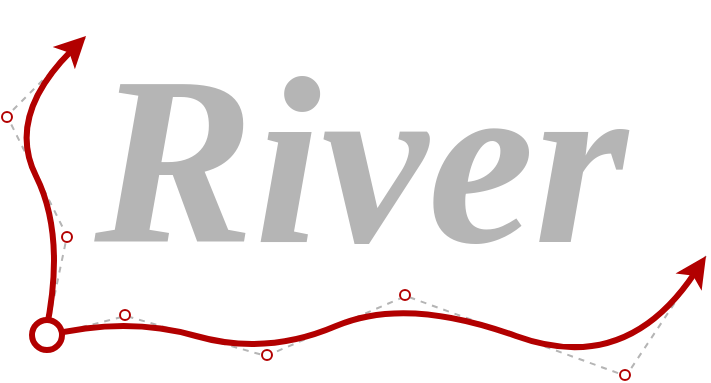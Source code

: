 <mxfile version="20.6.2" type="device"><diagram id="gxiH1uphTqOKmhbAeGbz" name="Page-1"><mxGraphModel dx="687" dy="454" grid="1" gridSize="10" guides="1" tooltips="1" connect="1" arrows="1" fold="1" page="1" pageScale="1" pageWidth="850" pageHeight="1100" math="1" shadow="0"><root><mxCell id="0"/><mxCell id="1" parent="0"/><mxCell id="MgZEq0MnU--JpNlM2ysW-15" value="" style="endArrow=none;html=1;rounded=0;strokeColor=#B5B5B5;strokeWidth=1;endFill=0;sketch=0;shadow=0;dashed=1;" edge="1" parent="1"><mxGeometry width="50" height="50" relative="1" as="geometry"><mxPoint x="30.0" y="410" as="sourcePoint"/><mxPoint x="360" y="370" as="targetPoint"/><Array as="points"><mxPoint x="70" y="400"/><mxPoint x="140" y="420"/><mxPoint x="210" y="390"/><mxPoint x="320" y="430"/></Array></mxGeometry></mxCell><mxCell id="MgZEq0MnU--JpNlM2ysW-11" value="" style="endArrow=none;html=1;rounded=0;strokeColor=#B5B5B5;strokeWidth=1;endFill=0;sketch=0;shadow=0;dashed=1;" edge="1" parent="1"><mxGeometry width="50" height="50" relative="1" as="geometry"><mxPoint x="30.5" y="407.65" as="sourcePoint"/><mxPoint x="50.5" y="260" as="targetPoint"/><Array as="points"><mxPoint x="40.5" y="360"/><mxPoint x="10.5" y="300"/></Array></mxGeometry></mxCell><mxCell id="MgZEq0MnU--JpNlM2ysW-9" value="" style="curved=1;endArrow=classic;html=1;rounded=1;strokeColor=#B20000;strokeWidth=3;endFill=1;" edge="1" parent="1"><mxGeometry width="50" height="50" relative="1" as="geometry"><mxPoint x="30" y="407.65" as="sourcePoint"/><mxPoint x="50" y="260" as="targetPoint"/><Array as="points"><mxPoint x="40" y="360"/><mxPoint x="10" y="300"/></Array></mxGeometry></mxCell><mxCell id="MgZEq0MnU--JpNlM2ysW-8" value="" style="curved=1;endArrow=classic;html=1;rounded=1;strokeColor=#B20000;strokeWidth=3;endFill=1;" edge="1" parent="1"><mxGeometry width="50" height="50" relative="1" as="geometry"><mxPoint x="30" y="410" as="sourcePoint"/><mxPoint x="360" y="370" as="targetPoint"/><Array as="points"><mxPoint x="70" y="400"/><mxPoint x="140" y="420"/><mxPoint x="210" y="390"/><mxPoint x="320" y="430"/></Array></mxGeometry></mxCell><mxCell id="BzfdoMLb6O4C_OLWgEe9-52" value="" style="ellipse;whiteSpace=wrap;html=1;aspect=fixed;rounded=1;shadow=0;sketch=0;strokeColor=#B20000;strokeWidth=3;fillColor=#FFFFFF;" parent="1" vertex="1"><mxGeometry x="23" y="402" width="15" height="15" as="geometry"/></mxCell><mxCell id="MgZEq0MnU--JpNlM2ysW-10" value="River" style="text;html=1;align=center;verticalAlign=middle;resizable=0;points=[];autosize=1;strokeColor=none;fillColor=none;fontFamily=Dancing Script;fontStyle=3;fontSize=120;fontColor=#B5B5B5;labelBorderColor=none;labelBackgroundColor=none;" vertex="1" parent="1"><mxGeometry x="57" y="242" width="260" height="160" as="geometry"/></mxCell><mxCell id="MgZEq0MnU--JpNlM2ysW-12" value="" style="ellipse;whiteSpace=wrap;html=1;aspect=fixed;labelBackgroundColor=none;labelBorderColor=none;fontFamily=Dancing Script;fontSize=120;fontColor=#B5B5B5;strokeColor=#B20000;fillColor=#FFFFFF;" vertex="1" parent="1"><mxGeometry x="8" y="298" width="5" height="5" as="geometry"/></mxCell><mxCell id="MgZEq0MnU--JpNlM2ysW-14" value="" style="ellipse;whiteSpace=wrap;html=1;aspect=fixed;labelBackgroundColor=none;labelBorderColor=none;fontFamily=Dancing Script;fontSize=120;fontColor=#B5B5B5;strokeColor=#B20000;fillColor=#FFFFFF;" vertex="1" parent="1"><mxGeometry x="38" y="358" width="5" height="5" as="geometry"/></mxCell><mxCell id="MgZEq0MnU--JpNlM2ysW-16" value="" style="ellipse;whiteSpace=wrap;html=1;aspect=fixed;labelBackgroundColor=none;labelBorderColor=none;fontFamily=Dancing Script;fontSize=120;fontColor=#B5B5B5;strokeColor=#B20000;fillColor=#FFFFFF;" vertex="1" parent="1"><mxGeometry x="67" y="397" width="5" height="5" as="geometry"/></mxCell><mxCell id="MgZEq0MnU--JpNlM2ysW-17" value="" style="ellipse;whiteSpace=wrap;html=1;aspect=fixed;labelBackgroundColor=none;labelBorderColor=none;fontFamily=Dancing Script;fontSize=120;fontColor=#B5B5B5;strokeColor=#B20000;fillColor=#FFFFFF;" vertex="1" parent="1"><mxGeometry x="138" y="417" width="5" height="5" as="geometry"/></mxCell><mxCell id="MgZEq0MnU--JpNlM2ysW-18" value="" style="ellipse;whiteSpace=wrap;html=1;aspect=fixed;labelBackgroundColor=none;labelBorderColor=none;fontFamily=Dancing Script;fontSize=120;fontColor=#B5B5B5;strokeColor=#B20000;fillColor=#FFFFFF;" vertex="1" parent="1"><mxGeometry x="207" y="387" width="5" height="5" as="geometry"/></mxCell><mxCell id="MgZEq0MnU--JpNlM2ysW-19" value="" style="ellipse;whiteSpace=wrap;html=1;aspect=fixed;labelBackgroundColor=none;labelBorderColor=none;fontFamily=Dancing Script;fontSize=120;fontColor=#B5B5B5;strokeColor=#B20000;fillColor=#FFFFFF;" vertex="1" parent="1"><mxGeometry x="317" y="427" width="5" height="5" as="geometry"/></mxCell></root></mxGraphModel></diagram></mxfile>